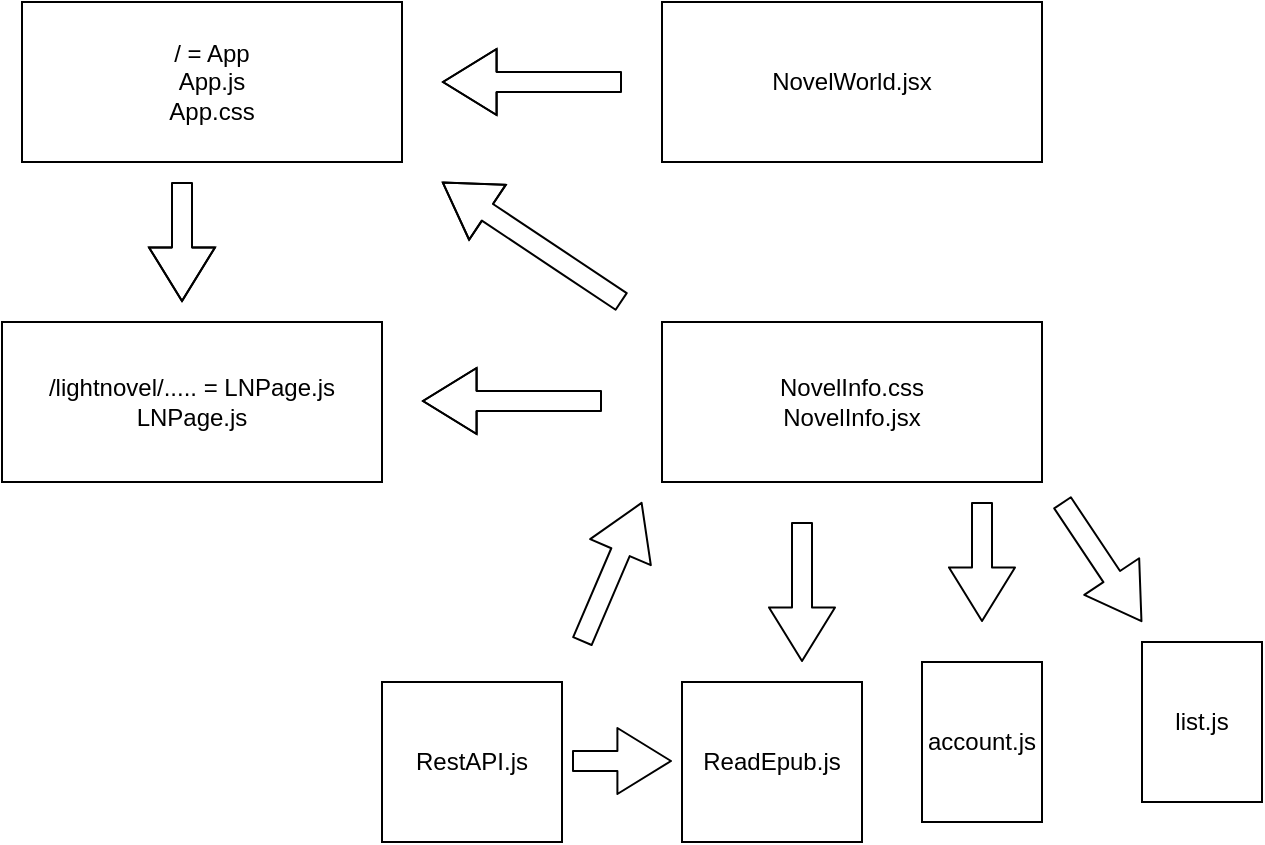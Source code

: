 <mxfile>
    <diagram id="As8xT1HVmM_xL0H-c9_n" name="Page-1">
        <mxGraphModel dx="1010" dy="830" grid="1" gridSize="10" guides="1" tooltips="1" connect="1" arrows="1" fold="1" page="1" pageScale="1" pageWidth="850" pageHeight="1100" math="0" shadow="0">
            <root>
                <mxCell id="0"/>
                <mxCell id="1" parent="0"/>
                <mxCell id="3" value="/ = App&lt;br&gt;App.js&lt;br&gt;App.css" style="rounded=0;whiteSpace=wrap;html=1;" parent="1" vertex="1">
                    <mxGeometry x="150" y="80" width="190" height="80" as="geometry"/>
                </mxCell>
                <mxCell id="4" value="" style="shape=flexArrow;endArrow=classic;html=1;endWidth=22;endSize=8.6;" parent="1" edge="1">
                    <mxGeometry width="50" height="50" relative="1" as="geometry">
                        <mxPoint x="450" y="120" as="sourcePoint"/>
                        <mxPoint x="360" y="120" as="targetPoint"/>
                        <Array as="points">
                            <mxPoint x="440" y="120"/>
                        </Array>
                    </mxGeometry>
                </mxCell>
                <mxCell id="5" value="NovelWorld.jsx" style="rounded=0;whiteSpace=wrap;html=1;" parent="1" vertex="1">
                    <mxGeometry x="470" y="80" width="190" height="80" as="geometry"/>
                </mxCell>
                <mxCell id="6" value="" style="shape=flexArrow;endArrow=classic;html=1;endWidth=22;endSize=8.6;" parent="1" edge="1">
                    <mxGeometry width="50" height="50" relative="1" as="geometry">
                        <mxPoint x="230" y="170" as="sourcePoint"/>
                        <mxPoint x="230" y="230" as="targetPoint"/>
                        <Array as="points">
                            <mxPoint x="230" y="180"/>
                        </Array>
                    </mxGeometry>
                </mxCell>
                <mxCell id="7" value="/lightnovel/..... = LNPage.js&lt;br&gt;LNPage.js" style="rounded=0;whiteSpace=wrap;html=1;" parent="1" vertex="1">
                    <mxGeometry x="140" y="240" width="190" height="80" as="geometry"/>
                </mxCell>
                <mxCell id="8" value="" style="shape=flexArrow;endArrow=classic;html=1;endWidth=22;endSize=8.6;" parent="1" edge="1">
                    <mxGeometry width="50" height="50" relative="1" as="geometry">
                        <mxPoint x="440" y="279.5" as="sourcePoint"/>
                        <mxPoint x="350" y="279.5" as="targetPoint"/>
                        <Array as="points">
                            <mxPoint x="430" y="279.5"/>
                        </Array>
                    </mxGeometry>
                </mxCell>
                <mxCell id="9" value="NovelInfo.css&lt;br&gt;NovelInfo.jsx" style="rounded=0;whiteSpace=wrap;html=1;" parent="1" vertex="1">
                    <mxGeometry x="470" y="240" width="190" height="80" as="geometry"/>
                </mxCell>
                <mxCell id="11" value="" style="shape=flexArrow;endArrow=classic;html=1;endWidth=22;endSize=8.6;" parent="1" edge="1">
                    <mxGeometry width="50" height="50" relative="1" as="geometry">
                        <mxPoint x="450" y="230" as="sourcePoint"/>
                        <mxPoint x="360" y="170" as="targetPoint"/>
                        <Array as="points">
                            <mxPoint x="420" y="210"/>
                        </Array>
                    </mxGeometry>
                </mxCell>
                <mxCell id="14" value="" style="shape=flexArrow;endArrow=classic;html=1;endWidth=22;endSize=8.6;" parent="1" edge="1">
                    <mxGeometry width="50" height="50" relative="1" as="geometry">
                        <mxPoint x="630" y="330" as="sourcePoint"/>
                        <mxPoint x="630" y="390" as="targetPoint"/>
                        <Array as="points">
                            <mxPoint x="630" y="330"/>
                        </Array>
                    </mxGeometry>
                </mxCell>
                <mxCell id="15" value="" style="shape=flexArrow;endArrow=classic;html=1;endWidth=22;endSize=8.6;" parent="1" edge="1">
                    <mxGeometry width="50" height="50" relative="1" as="geometry">
                        <mxPoint x="670" y="330" as="sourcePoint"/>
                        <mxPoint x="710" y="390" as="targetPoint"/>
                        <Array as="points">
                            <mxPoint x="670" y="330"/>
                        </Array>
                    </mxGeometry>
                </mxCell>
                <mxCell id="16" value="account.js" style="rounded=0;whiteSpace=wrap;html=1;" parent="1" vertex="1">
                    <mxGeometry x="600" y="410" width="60" height="80" as="geometry"/>
                </mxCell>
                <mxCell id="17" value="list.js" style="rounded=0;whiteSpace=wrap;html=1;" parent="1" vertex="1">
                    <mxGeometry x="710" y="400" width="60" height="80" as="geometry"/>
                </mxCell>
                <mxCell id="18" value="" style="shape=flexArrow;endArrow=classic;html=1;endWidth=22;endSize=8.6;" parent="1" edge="1">
                    <mxGeometry width="50" height="50" relative="1" as="geometry">
                        <mxPoint x="540" y="340" as="sourcePoint"/>
                        <mxPoint x="540" y="410" as="targetPoint"/>
                        <Array as="points">
                            <mxPoint x="540" y="340"/>
                        </Array>
                    </mxGeometry>
                </mxCell>
                <mxCell id="19" value="ReadEpub.js" style="rounded=0;whiteSpace=wrap;html=1;" parent="1" vertex="1">
                    <mxGeometry x="480" y="420" width="90" height="80" as="geometry"/>
                </mxCell>
                <mxCell id="20" value="RestAPI.js" style="rounded=0;whiteSpace=wrap;html=1;" vertex="1" parent="1">
                    <mxGeometry x="330" y="420" width="90" height="80" as="geometry"/>
                </mxCell>
                <mxCell id="22" value="" style="shape=flexArrow;endArrow=classic;html=1;endWidth=22;endSize=8.6;" edge="1" parent="1">
                    <mxGeometry width="50" height="50" relative="1" as="geometry">
                        <mxPoint x="425" y="459.5" as="sourcePoint"/>
                        <mxPoint x="475" y="459.5" as="targetPoint"/>
                        <Array as="points"/>
                    </mxGeometry>
                </mxCell>
                <mxCell id="24" value="" style="shape=flexArrow;endArrow=classic;html=1;endWidth=22;endSize=8.6;" edge="1" parent="1">
                    <mxGeometry width="50" height="50" relative="1" as="geometry">
                        <mxPoint x="430" y="400" as="sourcePoint"/>
                        <mxPoint x="460" y="330" as="targetPoint"/>
                        <Array as="points">
                            <mxPoint x="430" y="400"/>
                        </Array>
                    </mxGeometry>
                </mxCell>
            </root>
        </mxGraphModel>
    </diagram>
</mxfile>